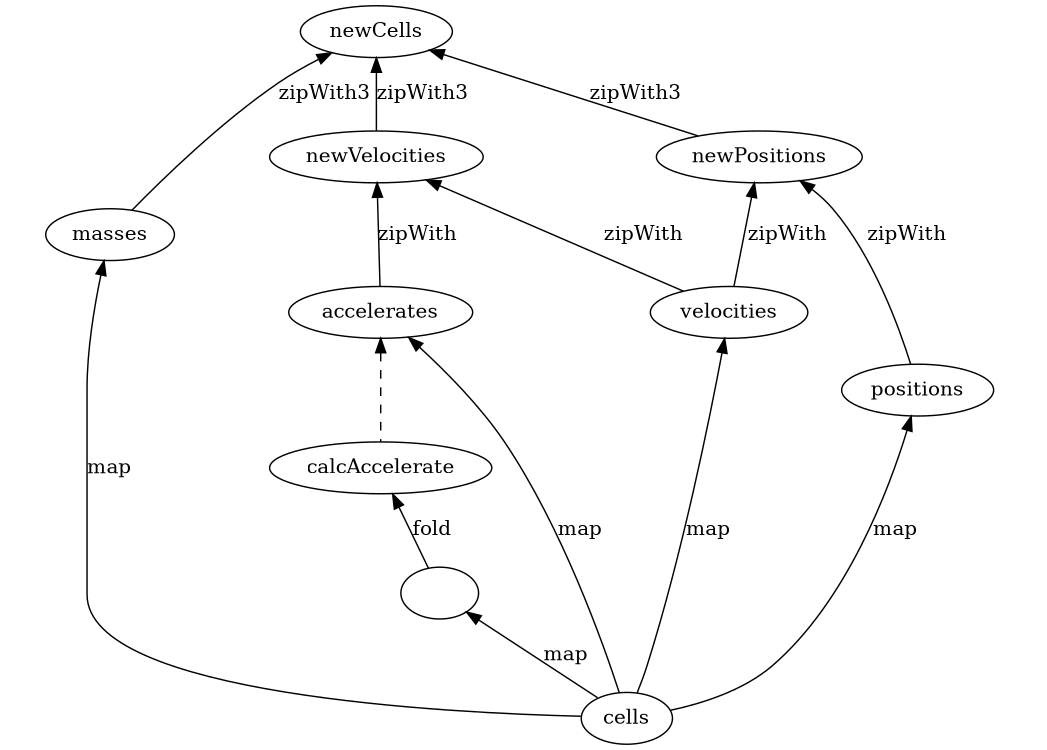 digraph G {
	size="7, 5";
	ratio="fill";
	
        newCells;
        masses;
        newVelocities;
        newPositions;
        velocities;
        positions;
        accelerates;
        singleAcc[label="calcAccelerate"];
        otherAccs[label=""];
        cells;

        edge[dir=back];
        
        newCells -> masses[label="zipWith3"];
        newCells -> newVelocities[label="zipWith3"];
        newCells -> newPositions[label="zipWith3"];
        masses -> cells[label="map"];
        newVelocities -> velocities[label="zipWith"];
        newVelocities -> accelerates[label="zipWith"];
        newPositions -> velocities[label="zipWith"];
        newPositions -> positions[label="zipWith"];
        velocities -> cells[label="map"];
        positions -> cells[label="map"];
        accelerates -> cells[label="map"];
        accelerates -> singleAcc[style=dashed];
        singleAcc -> otherAccs[label="fold"];
        otherAccs -> cells[label="map"];
}
